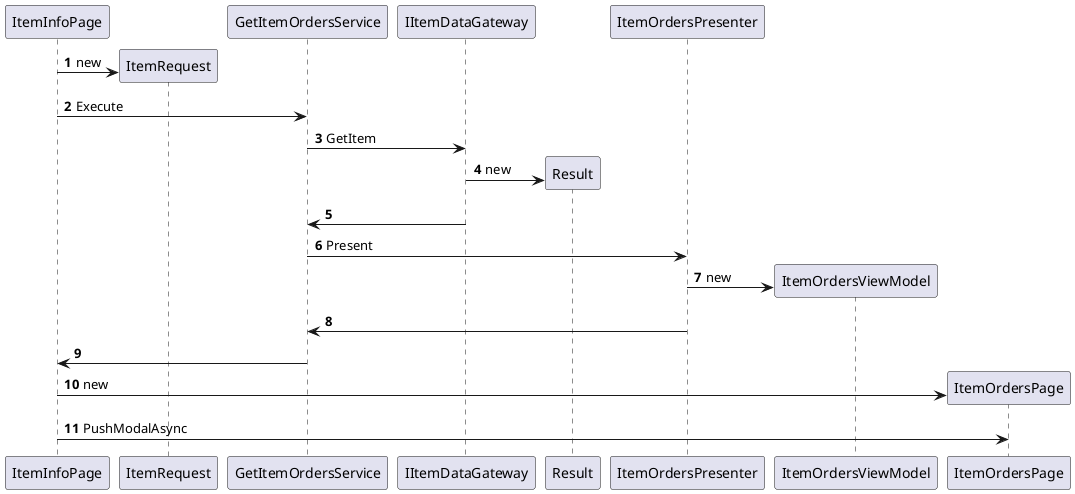 @startuml

participant "ItemInfoPage" as Page

autonumber
create ItemRequest
Page -> ItemRequest : new
Page -> GetItemOrdersService : Execute
GetItemOrdersService -> IItemDataGateway : GetItem
create Result
IItemDataGateway -> Result : new
IItemDataGateway -> GetItemOrdersService
GetItemOrdersService -> ItemOrdersPresenter : Present
create ItemOrdersViewModel
ItemOrdersPresenter -> ItemOrdersViewModel : new
ItemOrdersPresenter -> GetItemOrdersService
GetItemOrdersService -> Page
create ItemOrdersPage
Page -> ItemOrdersPage : new
Page -> ItemOrdersPage : PushModalAsync
@enduml